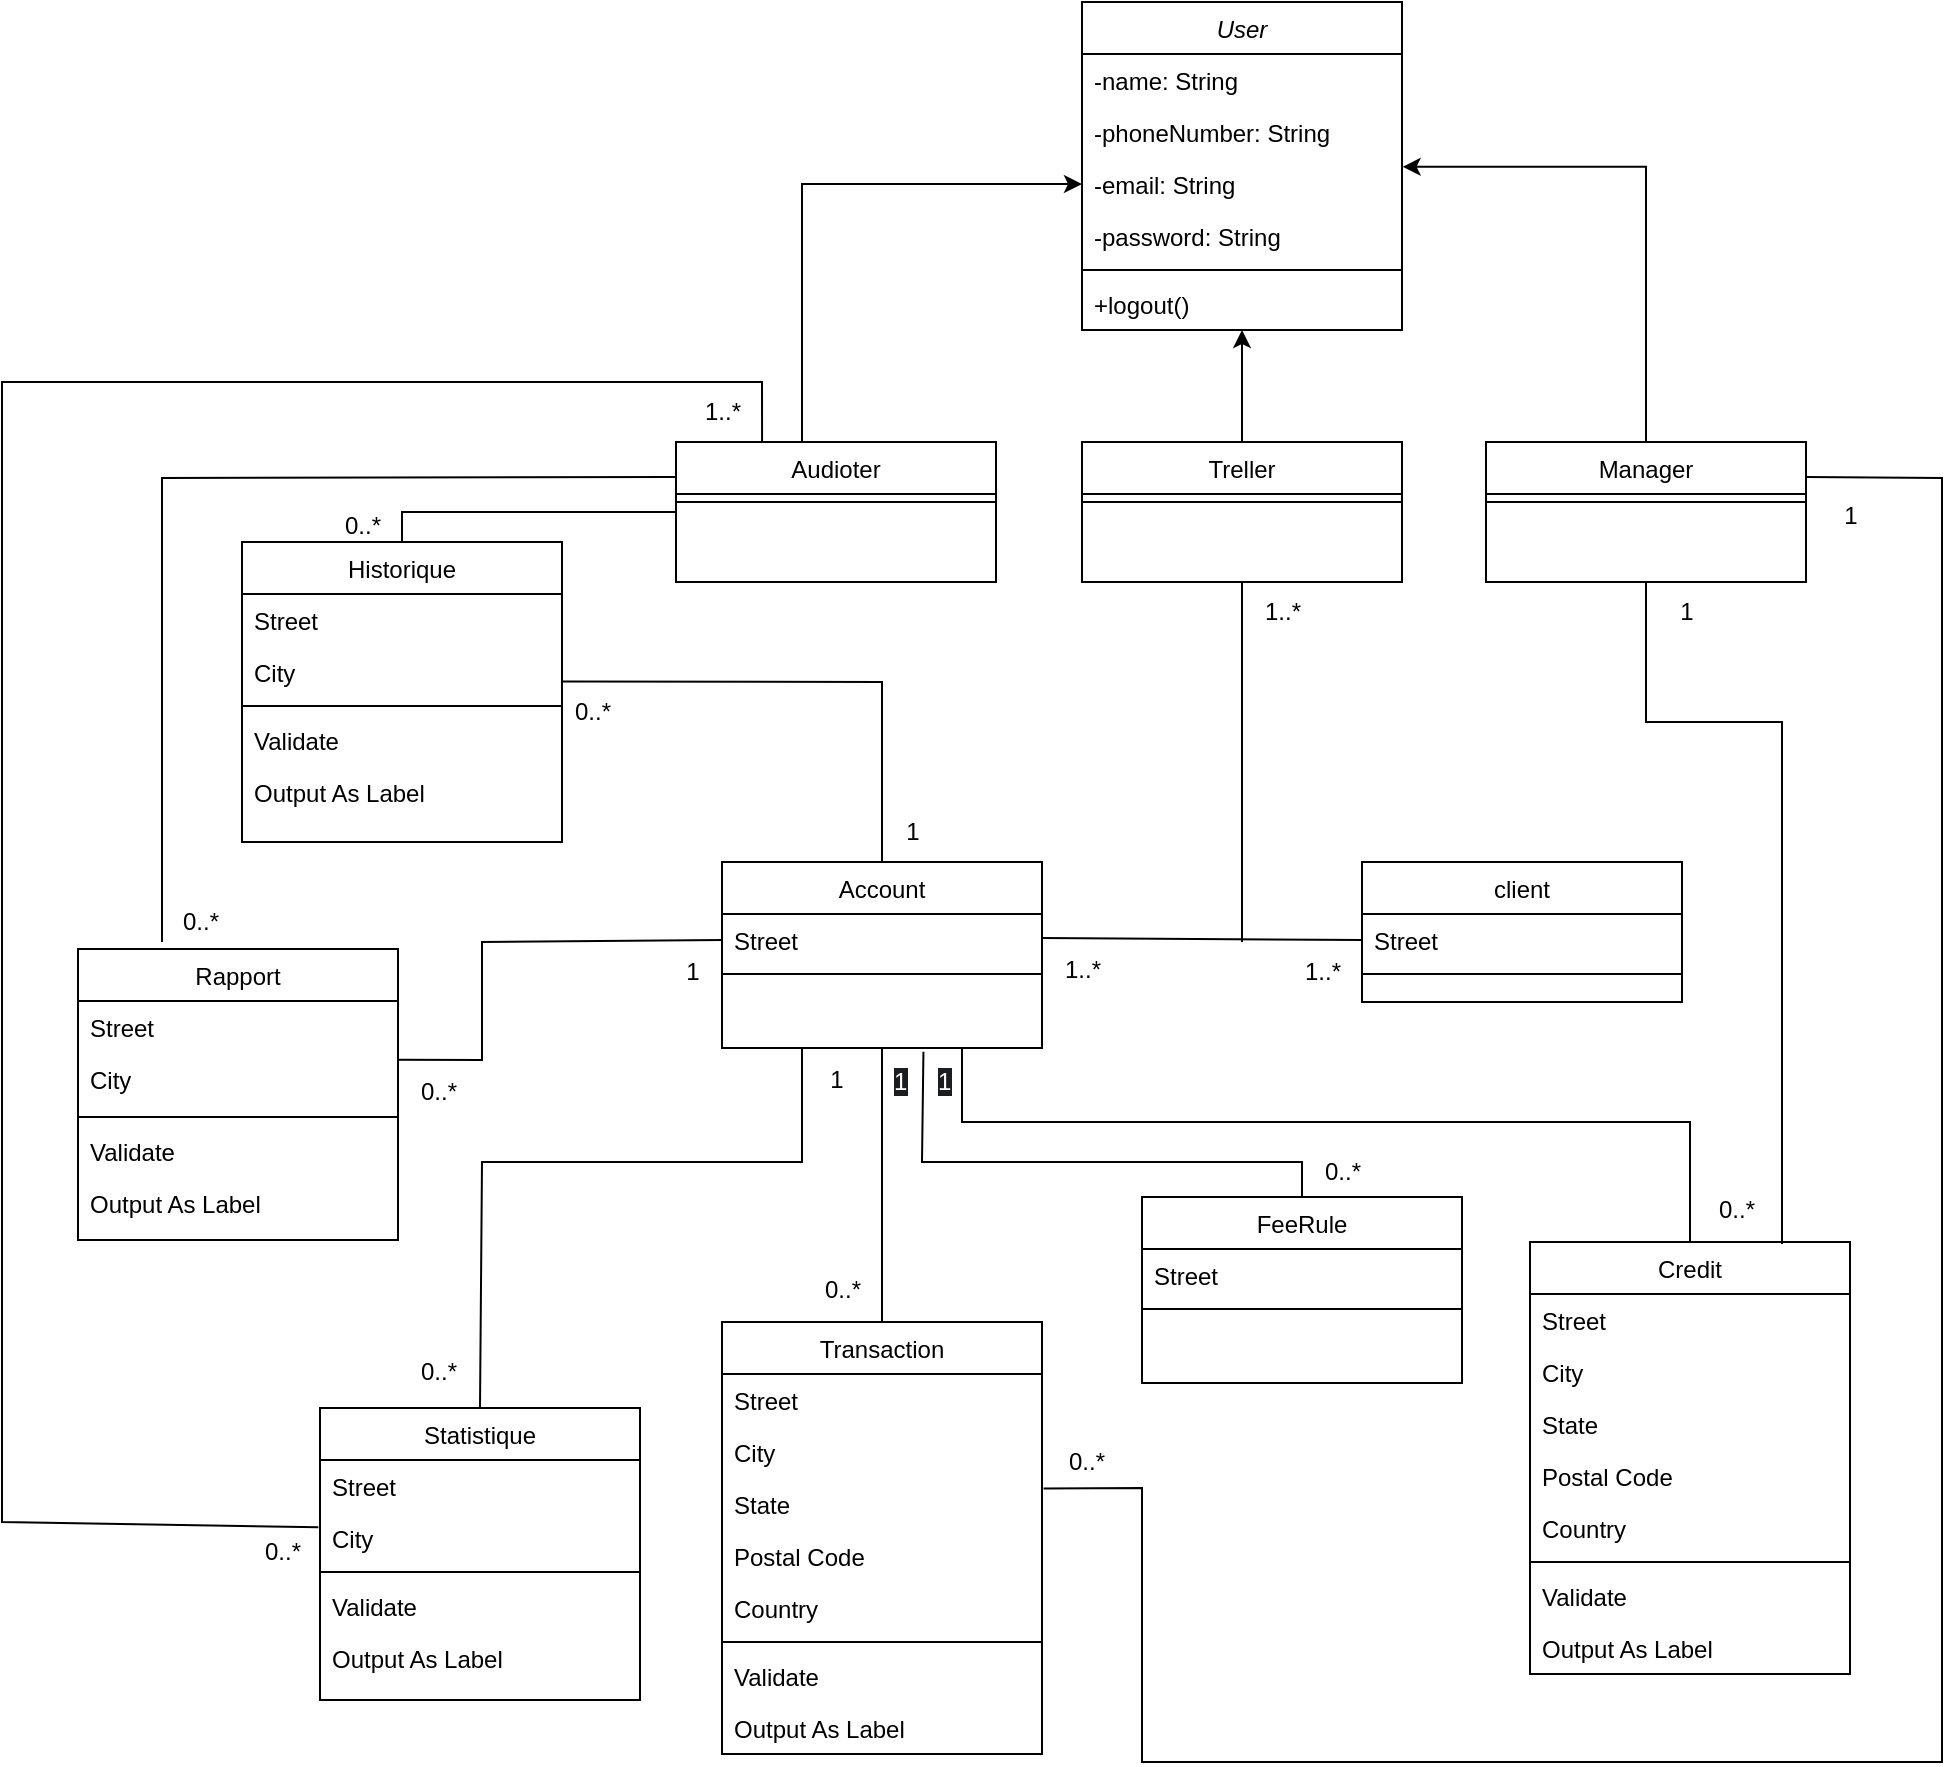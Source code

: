 <mxfile version="28.2.4">
  <diagram id="C5RBs43oDa-KdzZeNtuy" name="Page-1">
    <mxGraphModel dx="2478" dy="556" grid="1" gridSize="10" guides="1" tooltips="1" connect="1" arrows="1" fold="1" page="1" pageScale="1" pageWidth="827" pageHeight="1169" math="0" shadow="0">
      <root>
        <mxCell id="WIyWlLk6GJQsqaUBKTNV-0" />
        <mxCell id="WIyWlLk6GJQsqaUBKTNV-1" parent="WIyWlLk6GJQsqaUBKTNV-0" />
        <mxCell id="9SNLqxjhRy3mxJbj-5ll-108" value="User" style="swimlane;fontStyle=2;align=center;verticalAlign=top;childLayout=stackLayout;horizontal=1;startSize=26;horizontalStack=0;resizeParent=1;resizeLast=0;collapsible=1;marginBottom=0;rounded=0;shadow=0;strokeWidth=1;" vertex="1" parent="WIyWlLk6GJQsqaUBKTNV-1">
          <mxGeometry x="-270" y="40" width="160" height="164" as="geometry">
            <mxRectangle x="230" y="140" width="160" height="26" as="alternateBounds" />
          </mxGeometry>
        </mxCell>
        <mxCell id="9SNLqxjhRy3mxJbj-5ll-109" value="-name: String" style="text;align=left;verticalAlign=top;spacingLeft=4;spacingRight=4;overflow=hidden;rotatable=0;points=[[0,0.5],[1,0.5]];portConstraint=eastwest;" vertex="1" parent="9SNLqxjhRy3mxJbj-5ll-108">
          <mxGeometry y="26" width="160" height="26" as="geometry" />
        </mxCell>
        <mxCell id="9SNLqxjhRy3mxJbj-5ll-110" value="-phoneNumber: String" style="text;align=left;verticalAlign=top;spacingLeft=4;spacingRight=4;overflow=hidden;rotatable=0;points=[[0,0.5],[1,0.5]];portConstraint=eastwest;rounded=0;shadow=0;html=0;" vertex="1" parent="9SNLqxjhRy3mxJbj-5ll-108">
          <mxGeometry y="52" width="160" height="26" as="geometry" />
        </mxCell>
        <mxCell id="9SNLqxjhRy3mxJbj-5ll-111" value="-email: String&#xa;&#xa;&#xa;&#xa;" style="text;align=left;verticalAlign=top;spacingLeft=4;spacingRight=4;overflow=hidden;rotatable=0;points=[[0,0.5],[1,0.5]];portConstraint=eastwest;rounded=0;shadow=0;html=0;" vertex="1" parent="9SNLqxjhRy3mxJbj-5ll-108">
          <mxGeometry y="78" width="160" height="26" as="geometry" />
        </mxCell>
        <mxCell id="9SNLqxjhRy3mxJbj-5ll-199" value="-password: String&#xa;&#xa;&#xa;&#xa;" style="text;align=left;verticalAlign=top;spacingLeft=4;spacingRight=4;overflow=hidden;rotatable=0;points=[[0,0.5],[1,0.5]];portConstraint=eastwest;rounded=0;shadow=0;html=0;" vertex="1" parent="9SNLqxjhRy3mxJbj-5ll-108">
          <mxGeometry y="104" width="160" height="26" as="geometry" />
        </mxCell>
        <mxCell id="9SNLqxjhRy3mxJbj-5ll-112" value="" style="line;html=1;strokeWidth=1;align=left;verticalAlign=middle;spacingTop=-1;spacingLeft=3;spacingRight=3;rotatable=0;labelPosition=right;points=[];portConstraint=eastwest;" vertex="1" parent="9SNLqxjhRy3mxJbj-5ll-108">
          <mxGeometry y="130" width="160" height="8" as="geometry" />
        </mxCell>
        <mxCell id="9SNLqxjhRy3mxJbj-5ll-113" value="+logout()" style="text;align=left;verticalAlign=top;spacingLeft=4;spacingRight=4;overflow=hidden;rotatable=0;points=[[0,0.5],[1,0.5]];portConstraint=eastwest;" vertex="1" parent="9SNLqxjhRy3mxJbj-5ll-108">
          <mxGeometry y="138" width="160" height="26" as="geometry" />
        </mxCell>
        <mxCell id="9SNLqxjhRy3mxJbj-5ll-114" value="Manager" style="swimlane;fontStyle=0;align=center;verticalAlign=top;childLayout=stackLayout;horizontal=1;startSize=26;horizontalStack=0;resizeParent=1;resizeLast=0;collapsible=1;marginBottom=0;rounded=0;shadow=0;strokeWidth=1;" vertex="1" parent="WIyWlLk6GJQsqaUBKTNV-1">
          <mxGeometry x="-68" y="260" width="160" height="70" as="geometry">
            <mxRectangle x="130" y="380" width="160" height="26" as="alternateBounds" />
          </mxGeometry>
        </mxCell>
        <mxCell id="9SNLqxjhRy3mxJbj-5ll-115" value="" style="line;html=1;strokeWidth=1;align=left;verticalAlign=middle;spacingTop=-1;spacingLeft=3;spacingRight=3;rotatable=0;labelPosition=right;points=[];portConstraint=eastwest;" vertex="1" parent="9SNLqxjhRy3mxJbj-5ll-114">
          <mxGeometry y="26" width="160" height="8" as="geometry" />
        </mxCell>
        <mxCell id="9SNLqxjhRy3mxJbj-5ll-116" style="edgeStyle=orthogonalEdgeStyle;rounded=0;orthogonalLoop=1;jettySize=auto;html=1;entryX=0.5;entryY=1;entryDx=0;entryDy=0;" edge="1" parent="WIyWlLk6GJQsqaUBKTNV-1" source="9SNLqxjhRy3mxJbj-5ll-117" target="9SNLqxjhRy3mxJbj-5ll-108">
          <mxGeometry relative="1" as="geometry" />
        </mxCell>
        <mxCell id="9SNLqxjhRy3mxJbj-5ll-117" value="Treller" style="swimlane;fontStyle=0;align=center;verticalAlign=top;childLayout=stackLayout;horizontal=1;startSize=26;horizontalStack=0;resizeParent=1;resizeLast=0;collapsible=1;marginBottom=0;rounded=0;shadow=0;strokeWidth=1;" vertex="1" parent="WIyWlLk6GJQsqaUBKTNV-1">
          <mxGeometry x="-270" y="260" width="160" height="70" as="geometry">
            <mxRectangle x="340" y="380" width="170" height="26" as="alternateBounds" />
          </mxGeometry>
        </mxCell>
        <mxCell id="9SNLqxjhRy3mxJbj-5ll-118" value="" style="line;html=1;strokeWidth=1;align=left;verticalAlign=middle;spacingTop=-1;spacingLeft=3;spacingRight=3;rotatable=0;labelPosition=right;points=[];portConstraint=eastwest;" vertex="1" parent="9SNLqxjhRy3mxJbj-5ll-117">
          <mxGeometry y="26" width="160" height="8" as="geometry" />
        </mxCell>
        <mxCell id="9SNLqxjhRy3mxJbj-5ll-119" value="client" style="swimlane;fontStyle=0;align=center;verticalAlign=top;childLayout=stackLayout;horizontal=1;startSize=26;horizontalStack=0;resizeParent=1;resizeLast=0;collapsible=1;marginBottom=0;rounded=0;shadow=0;strokeWidth=1;" vertex="1" parent="WIyWlLk6GJQsqaUBKTNV-1">
          <mxGeometry x="-130" y="470" width="160" height="70" as="geometry">
            <mxRectangle x="340" y="380" width="170" height="26" as="alternateBounds" />
          </mxGeometry>
        </mxCell>
        <mxCell id="9SNLqxjhRy3mxJbj-5ll-120" value="Street" style="text;align=left;verticalAlign=top;spacingLeft=4;spacingRight=4;overflow=hidden;rotatable=0;points=[[0,0.5],[1,0.5]];portConstraint=eastwest;" vertex="1" parent="9SNLqxjhRy3mxJbj-5ll-119">
          <mxGeometry y="26" width="160" height="26" as="geometry" />
        </mxCell>
        <mxCell id="9SNLqxjhRy3mxJbj-5ll-121" value="" style="line;html=1;strokeWidth=1;align=left;verticalAlign=middle;spacingTop=-1;spacingLeft=3;spacingRight=3;rotatable=0;labelPosition=right;points=[];portConstraint=eastwest;" vertex="1" parent="9SNLqxjhRy3mxJbj-5ll-119">
          <mxGeometry y="52" width="160" height="8" as="geometry" />
        </mxCell>
        <mxCell id="9SNLqxjhRy3mxJbj-5ll-122" value="Transaction" style="swimlane;fontStyle=0;align=center;verticalAlign=top;childLayout=stackLayout;horizontal=1;startSize=26;horizontalStack=0;resizeParent=1;resizeLast=0;collapsible=1;marginBottom=0;rounded=0;shadow=0;strokeWidth=1;" vertex="1" parent="WIyWlLk6GJQsqaUBKTNV-1">
          <mxGeometry x="-450" y="700" width="160" height="216" as="geometry">
            <mxRectangle x="550" y="140" width="160" height="26" as="alternateBounds" />
          </mxGeometry>
        </mxCell>
        <mxCell id="9SNLqxjhRy3mxJbj-5ll-123" value="Street" style="text;align=left;verticalAlign=top;spacingLeft=4;spacingRight=4;overflow=hidden;rotatable=0;points=[[0,0.5],[1,0.5]];portConstraint=eastwest;" vertex="1" parent="9SNLqxjhRy3mxJbj-5ll-122">
          <mxGeometry y="26" width="160" height="26" as="geometry" />
        </mxCell>
        <mxCell id="9SNLqxjhRy3mxJbj-5ll-124" value="City" style="text;align=left;verticalAlign=top;spacingLeft=4;spacingRight=4;overflow=hidden;rotatable=0;points=[[0,0.5],[1,0.5]];portConstraint=eastwest;rounded=0;shadow=0;html=0;" vertex="1" parent="9SNLqxjhRy3mxJbj-5ll-122">
          <mxGeometry y="52" width="160" height="26" as="geometry" />
        </mxCell>
        <mxCell id="9SNLqxjhRy3mxJbj-5ll-125" value="State" style="text;align=left;verticalAlign=top;spacingLeft=4;spacingRight=4;overflow=hidden;rotatable=0;points=[[0,0.5],[1,0.5]];portConstraint=eastwest;rounded=0;shadow=0;html=0;" vertex="1" parent="9SNLqxjhRy3mxJbj-5ll-122">
          <mxGeometry y="78" width="160" height="26" as="geometry" />
        </mxCell>
        <mxCell id="9SNLqxjhRy3mxJbj-5ll-126" value="Postal Code" style="text;align=left;verticalAlign=top;spacingLeft=4;spacingRight=4;overflow=hidden;rotatable=0;points=[[0,0.5],[1,0.5]];portConstraint=eastwest;rounded=0;shadow=0;html=0;" vertex="1" parent="9SNLqxjhRy3mxJbj-5ll-122">
          <mxGeometry y="104" width="160" height="26" as="geometry" />
        </mxCell>
        <mxCell id="9SNLqxjhRy3mxJbj-5ll-127" value="Country" style="text;align=left;verticalAlign=top;spacingLeft=4;spacingRight=4;overflow=hidden;rotatable=0;points=[[0,0.5],[1,0.5]];portConstraint=eastwest;rounded=0;shadow=0;html=0;" vertex="1" parent="9SNLqxjhRy3mxJbj-5ll-122">
          <mxGeometry y="130" width="160" height="26" as="geometry" />
        </mxCell>
        <mxCell id="9SNLqxjhRy3mxJbj-5ll-128" value="" style="line;html=1;strokeWidth=1;align=left;verticalAlign=middle;spacingTop=-1;spacingLeft=3;spacingRight=3;rotatable=0;labelPosition=right;points=[];portConstraint=eastwest;" vertex="1" parent="9SNLqxjhRy3mxJbj-5ll-122">
          <mxGeometry y="156" width="160" height="8" as="geometry" />
        </mxCell>
        <mxCell id="9SNLqxjhRy3mxJbj-5ll-129" value="Validate" style="text;align=left;verticalAlign=top;spacingLeft=4;spacingRight=4;overflow=hidden;rotatable=0;points=[[0,0.5],[1,0.5]];portConstraint=eastwest;" vertex="1" parent="9SNLqxjhRy3mxJbj-5ll-122">
          <mxGeometry y="164" width="160" height="26" as="geometry" />
        </mxCell>
        <mxCell id="9SNLqxjhRy3mxJbj-5ll-130" value="Output As Label" style="text;align=left;verticalAlign=top;spacingLeft=4;spacingRight=4;overflow=hidden;rotatable=0;points=[[0,0.5],[1,0.5]];portConstraint=eastwest;" vertex="1" parent="9SNLqxjhRy3mxJbj-5ll-122">
          <mxGeometry y="190" width="160" height="26" as="geometry" />
        </mxCell>
        <mxCell id="9SNLqxjhRy3mxJbj-5ll-131" value="Historique" style="swimlane;fontStyle=0;align=center;verticalAlign=top;childLayout=stackLayout;horizontal=1;startSize=26;horizontalStack=0;resizeParent=1;resizeLast=0;collapsible=1;marginBottom=0;rounded=0;shadow=0;strokeWidth=1;" vertex="1" parent="WIyWlLk6GJQsqaUBKTNV-1">
          <mxGeometry x="-690" y="310" width="160" height="150" as="geometry">
            <mxRectangle x="550" y="140" width="160" height="26" as="alternateBounds" />
          </mxGeometry>
        </mxCell>
        <mxCell id="9SNLqxjhRy3mxJbj-5ll-132" value="Street" style="text;align=left;verticalAlign=top;spacingLeft=4;spacingRight=4;overflow=hidden;rotatable=0;points=[[0,0.5],[1,0.5]];portConstraint=eastwest;" vertex="1" parent="9SNLqxjhRy3mxJbj-5ll-131">
          <mxGeometry y="26" width="160" height="26" as="geometry" />
        </mxCell>
        <mxCell id="9SNLqxjhRy3mxJbj-5ll-133" value="City" style="text;align=left;verticalAlign=top;spacingLeft=4;spacingRight=4;overflow=hidden;rotatable=0;points=[[0,0.5],[1,0.5]];portConstraint=eastwest;rounded=0;shadow=0;html=0;" vertex="1" parent="9SNLqxjhRy3mxJbj-5ll-131">
          <mxGeometry y="52" width="160" height="26" as="geometry" />
        </mxCell>
        <mxCell id="9SNLqxjhRy3mxJbj-5ll-134" value="" style="line;html=1;strokeWidth=1;align=left;verticalAlign=middle;spacingTop=-1;spacingLeft=3;spacingRight=3;rotatable=0;labelPosition=right;points=[];portConstraint=eastwest;" vertex="1" parent="9SNLqxjhRy3mxJbj-5ll-131">
          <mxGeometry y="78" width="160" height="8" as="geometry" />
        </mxCell>
        <mxCell id="9SNLqxjhRy3mxJbj-5ll-135" value="Validate" style="text;align=left;verticalAlign=top;spacingLeft=4;spacingRight=4;overflow=hidden;rotatable=0;points=[[0,0.5],[1,0.5]];portConstraint=eastwest;" vertex="1" parent="9SNLqxjhRy3mxJbj-5ll-131">
          <mxGeometry y="86" width="160" height="26" as="geometry" />
        </mxCell>
        <mxCell id="9SNLqxjhRy3mxJbj-5ll-136" value="Output As Label" style="text;align=left;verticalAlign=top;spacingLeft=4;spacingRight=4;overflow=hidden;rotatable=0;points=[[0,0.5],[1,0.5]];portConstraint=eastwest;" vertex="1" parent="9SNLqxjhRy3mxJbj-5ll-131">
          <mxGeometry y="112" width="160" height="26" as="geometry" />
        </mxCell>
        <mxCell id="9SNLqxjhRy3mxJbj-5ll-137" value="Credit" style="swimlane;fontStyle=0;align=center;verticalAlign=top;childLayout=stackLayout;horizontal=1;startSize=26;horizontalStack=0;resizeParent=1;resizeLast=0;collapsible=1;marginBottom=0;rounded=0;shadow=0;strokeWidth=1;" vertex="1" parent="WIyWlLk6GJQsqaUBKTNV-1">
          <mxGeometry x="-46" y="660" width="160" height="216" as="geometry">
            <mxRectangle x="550" y="140" width="160" height="26" as="alternateBounds" />
          </mxGeometry>
        </mxCell>
        <mxCell id="9SNLqxjhRy3mxJbj-5ll-138" value="Street" style="text;align=left;verticalAlign=top;spacingLeft=4;spacingRight=4;overflow=hidden;rotatable=0;points=[[0,0.5],[1,0.5]];portConstraint=eastwest;" vertex="1" parent="9SNLqxjhRy3mxJbj-5ll-137">
          <mxGeometry y="26" width="160" height="26" as="geometry" />
        </mxCell>
        <mxCell id="9SNLqxjhRy3mxJbj-5ll-139" value="City" style="text;align=left;verticalAlign=top;spacingLeft=4;spacingRight=4;overflow=hidden;rotatable=0;points=[[0,0.5],[1,0.5]];portConstraint=eastwest;rounded=0;shadow=0;html=0;" vertex="1" parent="9SNLqxjhRy3mxJbj-5ll-137">
          <mxGeometry y="52" width="160" height="26" as="geometry" />
        </mxCell>
        <mxCell id="9SNLqxjhRy3mxJbj-5ll-140" value="State" style="text;align=left;verticalAlign=top;spacingLeft=4;spacingRight=4;overflow=hidden;rotatable=0;points=[[0,0.5],[1,0.5]];portConstraint=eastwest;rounded=0;shadow=0;html=0;" vertex="1" parent="9SNLqxjhRy3mxJbj-5ll-137">
          <mxGeometry y="78" width="160" height="26" as="geometry" />
        </mxCell>
        <mxCell id="9SNLqxjhRy3mxJbj-5ll-141" value="Postal Code" style="text;align=left;verticalAlign=top;spacingLeft=4;spacingRight=4;overflow=hidden;rotatable=0;points=[[0,0.5],[1,0.5]];portConstraint=eastwest;rounded=0;shadow=0;html=0;" vertex="1" parent="9SNLqxjhRy3mxJbj-5ll-137">
          <mxGeometry y="104" width="160" height="26" as="geometry" />
        </mxCell>
        <mxCell id="9SNLqxjhRy3mxJbj-5ll-142" value="Country" style="text;align=left;verticalAlign=top;spacingLeft=4;spacingRight=4;overflow=hidden;rotatable=0;points=[[0,0.5],[1,0.5]];portConstraint=eastwest;rounded=0;shadow=0;html=0;" vertex="1" parent="9SNLqxjhRy3mxJbj-5ll-137">
          <mxGeometry y="130" width="160" height="26" as="geometry" />
        </mxCell>
        <mxCell id="9SNLqxjhRy3mxJbj-5ll-143" value="" style="line;html=1;strokeWidth=1;align=left;verticalAlign=middle;spacingTop=-1;spacingLeft=3;spacingRight=3;rotatable=0;labelPosition=right;points=[];portConstraint=eastwest;" vertex="1" parent="9SNLqxjhRy3mxJbj-5ll-137">
          <mxGeometry y="156" width="160" height="8" as="geometry" />
        </mxCell>
        <mxCell id="9SNLqxjhRy3mxJbj-5ll-144" value="Validate" style="text;align=left;verticalAlign=top;spacingLeft=4;spacingRight=4;overflow=hidden;rotatable=0;points=[[0,0.5],[1,0.5]];portConstraint=eastwest;" vertex="1" parent="9SNLqxjhRy3mxJbj-5ll-137">
          <mxGeometry y="164" width="160" height="26" as="geometry" />
        </mxCell>
        <mxCell id="9SNLqxjhRy3mxJbj-5ll-145" value="Output As Label" style="text;align=left;verticalAlign=top;spacingLeft=4;spacingRight=4;overflow=hidden;rotatable=0;points=[[0,0.5],[1,0.5]];portConstraint=eastwest;" vertex="1" parent="9SNLqxjhRy3mxJbj-5ll-137">
          <mxGeometry y="190" width="160" height="26" as="geometry" />
        </mxCell>
        <mxCell id="9SNLqxjhRy3mxJbj-5ll-146" value="Statistique" style="swimlane;fontStyle=0;align=center;verticalAlign=top;childLayout=stackLayout;horizontal=1;startSize=26;horizontalStack=0;resizeParent=1;resizeLast=0;collapsible=1;marginBottom=0;rounded=0;shadow=0;strokeWidth=1;" vertex="1" parent="WIyWlLk6GJQsqaUBKTNV-1">
          <mxGeometry x="-651" y="743" width="160" height="146" as="geometry">
            <mxRectangle x="550" y="140" width="160" height="26" as="alternateBounds" />
          </mxGeometry>
        </mxCell>
        <mxCell id="9SNLqxjhRy3mxJbj-5ll-147" value="Street" style="text;align=left;verticalAlign=top;spacingLeft=4;spacingRight=4;overflow=hidden;rotatable=0;points=[[0,0.5],[1,0.5]];portConstraint=eastwest;" vertex="1" parent="9SNLqxjhRy3mxJbj-5ll-146">
          <mxGeometry y="26" width="160" height="26" as="geometry" />
        </mxCell>
        <mxCell id="9SNLqxjhRy3mxJbj-5ll-148" value="City" style="text;align=left;verticalAlign=top;spacingLeft=4;spacingRight=4;overflow=hidden;rotatable=0;points=[[0,0.5],[1,0.5]];portConstraint=eastwest;rounded=0;shadow=0;html=0;" vertex="1" parent="9SNLqxjhRy3mxJbj-5ll-146">
          <mxGeometry y="52" width="160" height="26" as="geometry" />
        </mxCell>
        <mxCell id="9SNLqxjhRy3mxJbj-5ll-149" value="" style="line;html=1;strokeWidth=1;align=left;verticalAlign=middle;spacingTop=-1;spacingLeft=3;spacingRight=3;rotatable=0;labelPosition=right;points=[];portConstraint=eastwest;" vertex="1" parent="9SNLqxjhRy3mxJbj-5ll-146">
          <mxGeometry y="78" width="160" height="8" as="geometry" />
        </mxCell>
        <mxCell id="9SNLqxjhRy3mxJbj-5ll-150" value="Validate" style="text;align=left;verticalAlign=top;spacingLeft=4;spacingRight=4;overflow=hidden;rotatable=0;points=[[0,0.5],[1,0.5]];portConstraint=eastwest;" vertex="1" parent="9SNLqxjhRy3mxJbj-5ll-146">
          <mxGeometry y="86" width="160" height="26" as="geometry" />
        </mxCell>
        <mxCell id="9SNLqxjhRy3mxJbj-5ll-151" value="Output As Label" style="text;align=left;verticalAlign=top;spacingLeft=4;spacingRight=4;overflow=hidden;rotatable=0;points=[[0,0.5],[1,0.5]];portConstraint=eastwest;" vertex="1" parent="9SNLqxjhRy3mxJbj-5ll-146">
          <mxGeometry y="112" width="160" height="26" as="geometry" />
        </mxCell>
        <mxCell id="9SNLqxjhRy3mxJbj-5ll-152" value="Rapport" style="swimlane;fontStyle=0;align=center;verticalAlign=top;childLayout=stackLayout;horizontal=1;startSize=26;horizontalStack=0;resizeParent=1;resizeLast=0;collapsible=1;marginBottom=0;rounded=0;shadow=0;strokeWidth=1;" vertex="1" parent="WIyWlLk6GJQsqaUBKTNV-1">
          <mxGeometry x="-772" y="513.5" width="160" height="145.5" as="geometry">
            <mxRectangle x="550" y="140" width="160" height="26" as="alternateBounds" />
          </mxGeometry>
        </mxCell>
        <mxCell id="9SNLqxjhRy3mxJbj-5ll-153" value="Street" style="text;align=left;verticalAlign=top;spacingLeft=4;spacingRight=4;overflow=hidden;rotatable=0;points=[[0,0.5],[1,0.5]];portConstraint=eastwest;" vertex="1" parent="9SNLqxjhRy3mxJbj-5ll-152">
          <mxGeometry y="26" width="160" height="26" as="geometry" />
        </mxCell>
        <mxCell id="9SNLqxjhRy3mxJbj-5ll-154" value="City" style="text;align=left;verticalAlign=top;spacingLeft=4;spacingRight=4;overflow=hidden;rotatable=0;points=[[0,0.5],[1,0.5]];portConstraint=eastwest;rounded=0;shadow=0;html=0;" vertex="1" parent="9SNLqxjhRy3mxJbj-5ll-152">
          <mxGeometry y="52" width="160" height="28" as="geometry" />
        </mxCell>
        <mxCell id="9SNLqxjhRy3mxJbj-5ll-155" value="" style="line;html=1;strokeWidth=1;align=left;verticalAlign=middle;spacingTop=-1;spacingLeft=3;spacingRight=3;rotatable=0;labelPosition=right;points=[];portConstraint=eastwest;" vertex="1" parent="9SNLqxjhRy3mxJbj-5ll-152">
          <mxGeometry y="80" width="160" height="8" as="geometry" />
        </mxCell>
        <mxCell id="9SNLqxjhRy3mxJbj-5ll-156" value="Validate" style="text;align=left;verticalAlign=top;spacingLeft=4;spacingRight=4;overflow=hidden;rotatable=0;points=[[0,0.5],[1,0.5]];portConstraint=eastwest;" vertex="1" parent="9SNLqxjhRy3mxJbj-5ll-152">
          <mxGeometry y="88" width="160" height="26" as="geometry" />
        </mxCell>
        <mxCell id="9SNLqxjhRy3mxJbj-5ll-157" value="Output As Label" style="text;align=left;verticalAlign=top;spacingLeft=4;spacingRight=4;overflow=hidden;rotatable=0;points=[[0,0.5],[1,0.5]];portConstraint=eastwest;" vertex="1" parent="9SNLqxjhRy3mxJbj-5ll-152">
          <mxGeometry y="114" width="160" height="26" as="geometry" />
        </mxCell>
        <mxCell id="9SNLqxjhRy3mxJbj-5ll-158" value="Account" style="swimlane;fontStyle=0;align=center;verticalAlign=top;childLayout=stackLayout;horizontal=1;startSize=26;horizontalStack=0;resizeParent=1;resizeLast=0;collapsible=1;marginBottom=0;rounded=0;shadow=0;strokeWidth=1;" vertex="1" parent="WIyWlLk6GJQsqaUBKTNV-1">
          <mxGeometry x="-450" y="470" width="160" height="93" as="geometry">
            <mxRectangle x="550" y="140" width="160" height="26" as="alternateBounds" />
          </mxGeometry>
        </mxCell>
        <mxCell id="9SNLqxjhRy3mxJbj-5ll-159" value="Street" style="text;align=left;verticalAlign=top;spacingLeft=4;spacingRight=4;overflow=hidden;rotatable=0;points=[[0,0.5],[1,0.5]];portConstraint=eastwest;" vertex="1" parent="9SNLqxjhRy3mxJbj-5ll-158">
          <mxGeometry y="26" width="160" height="26" as="geometry" />
        </mxCell>
        <mxCell id="9SNLqxjhRy3mxJbj-5ll-160" value="" style="line;html=1;strokeWidth=1;align=left;verticalAlign=middle;spacingTop=-1;spacingLeft=3;spacingRight=3;rotatable=0;labelPosition=right;points=[];portConstraint=eastwest;" vertex="1" parent="9SNLqxjhRy3mxJbj-5ll-158">
          <mxGeometry y="52" width="160" height="8" as="geometry" />
        </mxCell>
        <mxCell id="9SNLqxjhRy3mxJbj-5ll-161" value="Audioter" style="swimlane;fontStyle=0;align=center;verticalAlign=top;childLayout=stackLayout;horizontal=1;startSize=26;horizontalStack=0;resizeParent=1;resizeLast=0;collapsible=1;marginBottom=0;rounded=0;shadow=0;strokeWidth=1;" vertex="1" parent="WIyWlLk6GJQsqaUBKTNV-1">
          <mxGeometry x="-473" y="260" width="160" height="70" as="geometry">
            <mxRectangle x="340" y="380" width="170" height="26" as="alternateBounds" />
          </mxGeometry>
        </mxCell>
        <mxCell id="9SNLqxjhRy3mxJbj-5ll-162" value="" style="line;html=1;strokeWidth=1;align=left;verticalAlign=middle;spacingTop=-1;spacingLeft=3;spacingRight=3;rotatable=0;labelPosition=right;points=[];portConstraint=eastwest;" vertex="1" parent="9SNLqxjhRy3mxJbj-5ll-161">
          <mxGeometry y="26" width="160" height="8" as="geometry" />
        </mxCell>
        <mxCell id="9SNLqxjhRy3mxJbj-5ll-163" style="edgeStyle=orthogonalEdgeStyle;rounded=0;orthogonalLoop=1;jettySize=auto;html=1;entryX=0;entryY=0.5;entryDx=0;entryDy=0;" edge="1" parent="WIyWlLk6GJQsqaUBKTNV-1" source="9SNLqxjhRy3mxJbj-5ll-161" target="9SNLqxjhRy3mxJbj-5ll-111">
          <mxGeometry relative="1" as="geometry">
            <mxPoint x="-190" y="180" as="targetPoint" />
            <Array as="points">
              <mxPoint x="-410" y="131" />
            </Array>
          </mxGeometry>
        </mxCell>
        <mxCell id="9SNLqxjhRy3mxJbj-5ll-164" style="edgeStyle=orthogonalEdgeStyle;rounded=0;orthogonalLoop=1;jettySize=auto;html=1;entryX=1.002;entryY=0.169;entryDx=0;entryDy=0;entryPerimeter=0;" edge="1" parent="WIyWlLk6GJQsqaUBKTNV-1" source="9SNLqxjhRy3mxJbj-5ll-114" target="9SNLqxjhRy3mxJbj-5ll-111">
          <mxGeometry relative="1" as="geometry">
            <Array as="points">
              <mxPoint x="12" y="122" />
            </Array>
          </mxGeometry>
        </mxCell>
        <mxCell id="9SNLqxjhRy3mxJbj-5ll-165" value="" style="endArrow=none;html=1;rounded=0;exitX=1;exitY=0.5;exitDx=0;exitDy=0;entryX=0;entryY=0.5;entryDx=0;entryDy=0;" edge="1" parent="WIyWlLk6GJQsqaUBKTNV-1" target="9SNLqxjhRy3mxJbj-5ll-120">
          <mxGeometry width="50" height="50" relative="1" as="geometry">
            <mxPoint x="-290" y="508" as="sourcePoint" />
            <mxPoint x="-128.72" y="505.994" as="targetPoint" />
          </mxGeometry>
        </mxCell>
        <mxCell id="9SNLqxjhRy3mxJbj-5ll-166" value="" style="endArrow=none;html=1;rounded=0;entryX=0.5;entryY=1;entryDx=0;entryDy=0;" edge="1" parent="WIyWlLk6GJQsqaUBKTNV-1" target="9SNLqxjhRy3mxJbj-5ll-117">
          <mxGeometry width="50" height="50" relative="1" as="geometry">
            <mxPoint x="-190" y="510" as="sourcePoint" />
            <mxPoint x="-170" y="410" as="targetPoint" />
          </mxGeometry>
        </mxCell>
        <mxCell id="9SNLqxjhRy3mxJbj-5ll-167" value="" style="endArrow=none;html=1;rounded=0;entryX=0.5;entryY=1;entryDx=0;entryDy=0;" edge="1" parent="WIyWlLk6GJQsqaUBKTNV-1" source="9SNLqxjhRy3mxJbj-5ll-122" target="9SNLqxjhRy3mxJbj-5ll-158">
          <mxGeometry width="50" height="50" relative="1" as="geometry">
            <mxPoint x="-120" y="740" as="sourcePoint" />
            <mxPoint x="-70" y="690" as="targetPoint" />
          </mxGeometry>
        </mxCell>
        <mxCell id="9SNLqxjhRy3mxJbj-5ll-168" value="" style="endArrow=none;html=1;rounded=0;entryX=0.75;entryY=1;entryDx=0;entryDy=0;exitX=0.5;exitY=0;exitDx=0;exitDy=0;" edge="1" parent="WIyWlLk6GJQsqaUBKTNV-1" source="9SNLqxjhRy3mxJbj-5ll-137" target="9SNLqxjhRy3mxJbj-5ll-158">
          <mxGeometry width="50" height="50" relative="1" as="geometry">
            <mxPoint x="50" y="670" as="sourcePoint" />
            <mxPoint x="100" y="620" as="targetPoint" />
            <Array as="points">
              <mxPoint x="34" y="600" />
              <mxPoint x="-330" y="600" />
            </Array>
          </mxGeometry>
        </mxCell>
        <mxCell id="9SNLqxjhRy3mxJbj-5ll-169" value="" style="endArrow=none;html=1;rounded=0;entryX=0.5;entryY=0;entryDx=0;entryDy=0;exitX=1.003;exitY=0.682;exitDx=0;exitDy=0;exitPerimeter=0;" edge="1" parent="WIyWlLk6GJQsqaUBKTNV-1" source="9SNLqxjhRy3mxJbj-5ll-133" target="9SNLqxjhRy3mxJbj-5ll-158">
          <mxGeometry width="50" height="50" relative="1" as="geometry">
            <mxPoint x="-690" y="400" as="sourcePoint" />
            <mxPoint x="-640" y="350" as="targetPoint" />
            <Array as="points">
              <mxPoint x="-370" y="380" />
            </Array>
          </mxGeometry>
        </mxCell>
        <mxCell id="9SNLqxjhRy3mxJbj-5ll-170" value="" style="endArrow=none;html=1;rounded=0;entryX=0;entryY=0.5;entryDx=0;entryDy=0;exitX=0.997;exitY=0.122;exitDx=0;exitDy=0;exitPerimeter=0;" edge="1" parent="WIyWlLk6GJQsqaUBKTNV-1" source="9SNLqxjhRy3mxJbj-5ll-154" target="9SNLqxjhRy3mxJbj-5ll-159">
          <mxGeometry width="50" height="50" relative="1" as="geometry">
            <mxPoint x="-650" y="580" as="sourcePoint" />
            <mxPoint x="-600" y="530" as="targetPoint" />
            <Array as="points">
              <mxPoint x="-570" y="569" />
              <mxPoint x="-570" y="510" />
            </Array>
          </mxGeometry>
        </mxCell>
        <mxCell id="9SNLqxjhRy3mxJbj-5ll-171" value="" style="endArrow=none;html=1;rounded=0;entryX=0.25;entryY=1;entryDx=0;entryDy=0;exitX=0.5;exitY=0;exitDx=0;exitDy=0;" edge="1" parent="WIyWlLk6GJQsqaUBKTNV-1" source="9SNLqxjhRy3mxJbj-5ll-146" target="9SNLqxjhRy3mxJbj-5ll-158">
          <mxGeometry width="50" height="50" relative="1" as="geometry">
            <mxPoint x="-570" y="730" as="sourcePoint" />
            <mxPoint x="-351" y="530" as="targetPoint" />
            <Array as="points">
              <mxPoint x="-570" y="620" />
              <mxPoint x="-410" y="620" />
            </Array>
          </mxGeometry>
        </mxCell>
        <mxCell id="9SNLqxjhRy3mxJbj-5ll-172" value="1" style="text;html=1;align=center;verticalAlign=middle;resizable=0;points=[];autosize=1;strokeColor=none;fillColor=none;" vertex="1" parent="WIyWlLk6GJQsqaUBKTNV-1">
          <mxGeometry x="-370" y="440" width="30" height="30" as="geometry" />
        </mxCell>
        <mxCell id="9SNLqxjhRy3mxJbj-5ll-173" value="0..*" style="text;html=1;align=center;verticalAlign=middle;resizable=0;points=[];autosize=1;strokeColor=none;fillColor=none;" vertex="1" parent="WIyWlLk6GJQsqaUBKTNV-1">
          <mxGeometry x="-535" y="380" width="40" height="30" as="geometry" />
        </mxCell>
        <mxCell id="9SNLqxjhRy3mxJbj-5ll-174" value="0..*" style="text;html=1;align=center;verticalAlign=middle;resizable=0;points=[];autosize=1;strokeColor=none;fillColor=none;" vertex="1" parent="WIyWlLk6GJQsqaUBKTNV-1">
          <mxGeometry x="-612" y="570.25" width="40" height="30" as="geometry" />
        </mxCell>
        <mxCell id="9SNLqxjhRy3mxJbj-5ll-175" value="0..*" style="text;html=1;align=center;verticalAlign=middle;resizable=0;points=[];autosize=1;strokeColor=none;fillColor=none;" vertex="1" parent="WIyWlLk6GJQsqaUBKTNV-1">
          <mxGeometry x="-612" y="710.25" width="40" height="30" as="geometry" />
        </mxCell>
        <mxCell id="9SNLqxjhRy3mxJbj-5ll-176" value="0..*" style="text;html=1;align=center;verticalAlign=middle;resizable=0;points=[];autosize=1;strokeColor=none;fillColor=none;" vertex="1" parent="WIyWlLk6GJQsqaUBKTNV-1">
          <mxGeometry x="-410" y="669" width="40" height="30" as="geometry" />
        </mxCell>
        <mxCell id="9SNLqxjhRy3mxJbj-5ll-177" value="0..*" style="text;html=1;align=center;verticalAlign=middle;resizable=0;points=[];autosize=1;strokeColor=none;fillColor=none;" vertex="1" parent="WIyWlLk6GJQsqaUBKTNV-1">
          <mxGeometry x="37" y="629" width="40" height="30" as="geometry" />
        </mxCell>
        <mxCell id="9SNLqxjhRy3mxJbj-5ll-178" value="1..*" style="text;html=1;align=center;verticalAlign=middle;resizable=0;points=[];autosize=1;strokeColor=none;fillColor=none;" vertex="1" parent="WIyWlLk6GJQsqaUBKTNV-1">
          <mxGeometry x="-170" y="510" width="40" height="30" as="geometry" />
        </mxCell>
        <mxCell id="9SNLqxjhRy3mxJbj-5ll-179" value="1..*" style="text;html=1;align=center;verticalAlign=middle;resizable=0;points=[];autosize=1;strokeColor=none;fillColor=none;" vertex="1" parent="WIyWlLk6GJQsqaUBKTNV-1">
          <mxGeometry x="-290" y="509" width="40" height="30" as="geometry" />
        </mxCell>
        <mxCell id="9SNLqxjhRy3mxJbj-5ll-180" value="1..*" style="text;html=1;align=center;verticalAlign=middle;resizable=0;points=[];autosize=1;strokeColor=none;fillColor=none;" vertex="1" parent="WIyWlLk6GJQsqaUBKTNV-1">
          <mxGeometry x="-190" y="330" width="40" height="30" as="geometry" />
        </mxCell>
        <mxCell id="9SNLqxjhRy3mxJbj-5ll-181" value="" style="endArrow=none;html=1;rounded=0;entryX=0;entryY=0.5;entryDx=0;entryDy=0;exitX=0.5;exitY=0;exitDx=0;exitDy=0;" edge="1" parent="WIyWlLk6GJQsqaUBKTNV-1" source="9SNLqxjhRy3mxJbj-5ll-131" target="9SNLqxjhRy3mxJbj-5ll-161">
          <mxGeometry width="50" height="50" relative="1" as="geometry">
            <mxPoint x="-420" y="390" as="sourcePoint" />
            <mxPoint x="-370" y="340" as="targetPoint" />
            <Array as="points">
              <mxPoint x="-610" y="295" />
            </Array>
          </mxGeometry>
        </mxCell>
        <mxCell id="9SNLqxjhRy3mxJbj-5ll-182" value="0..*" style="text;html=1;align=center;verticalAlign=middle;resizable=0;points=[];autosize=1;strokeColor=none;fillColor=none;" vertex="1" parent="WIyWlLk6GJQsqaUBKTNV-1">
          <mxGeometry x="-650" y="287" width="40" height="30" as="geometry" />
        </mxCell>
        <mxCell id="9SNLqxjhRy3mxJbj-5ll-183" value="" style="endArrow=none;html=1;rounded=0;entryX=0;entryY=0.25;entryDx=0;entryDy=0;" edge="1" parent="WIyWlLk6GJQsqaUBKTNV-1" target="9SNLqxjhRy3mxJbj-5ll-161">
          <mxGeometry width="50" height="50" relative="1" as="geometry">
            <mxPoint x="-730" y="510" as="sourcePoint" />
            <mxPoint x="-370" y="400" as="targetPoint" />
            <Array as="points">
              <mxPoint x="-730" y="278" />
            </Array>
          </mxGeometry>
        </mxCell>
        <mxCell id="9SNLqxjhRy3mxJbj-5ll-184" value="" style="endArrow=none;html=1;rounded=0;entryX=0.269;entryY=0;entryDx=0;entryDy=0;exitX=-0.005;exitY=0.295;exitDx=0;exitDy=0;exitPerimeter=0;entryPerimeter=0;" edge="1" parent="WIyWlLk6GJQsqaUBKTNV-1" source="9SNLqxjhRy3mxJbj-5ll-148" target="9SNLqxjhRy3mxJbj-5ll-161">
          <mxGeometry width="50" height="50" relative="1" as="geometry">
            <mxPoint x="-730" y="712" as="sourcePoint" />
            <mxPoint x="-473" y="480" as="targetPoint" />
            <Array as="points">
              <mxPoint x="-810" y="800" />
              <mxPoint x="-810" y="230" />
              <mxPoint x="-430" y="230" />
            </Array>
          </mxGeometry>
        </mxCell>
        <mxCell id="9SNLqxjhRy3mxJbj-5ll-185" value="0..*" style="text;html=1;align=center;verticalAlign=middle;resizable=0;points=[];autosize=1;strokeColor=none;fillColor=none;" vertex="1" parent="WIyWlLk6GJQsqaUBKTNV-1">
          <mxGeometry x="-731" y="485" width="40" height="30" as="geometry" />
        </mxCell>
        <mxCell id="9SNLqxjhRy3mxJbj-5ll-186" value="0..*" style="text;html=1;align=center;verticalAlign=middle;resizable=0;points=[];autosize=1;strokeColor=none;fillColor=none;" vertex="1" parent="WIyWlLk6GJQsqaUBKTNV-1">
          <mxGeometry x="-690" y="800" width="40" height="30" as="geometry" />
        </mxCell>
        <mxCell id="9SNLqxjhRy3mxJbj-5ll-187" value="1..*" style="text;html=1;align=center;verticalAlign=middle;resizable=0;points=[];autosize=1;strokeColor=none;fillColor=none;" vertex="1" parent="WIyWlLk6GJQsqaUBKTNV-1">
          <mxGeometry x="-470" y="230" width="40" height="30" as="geometry" />
        </mxCell>
        <mxCell id="9SNLqxjhRy3mxJbj-5ll-188" value="" style="endArrow=none;html=1;rounded=0;entryX=0.5;entryY=1;entryDx=0;entryDy=0;" edge="1" parent="WIyWlLk6GJQsqaUBKTNV-1" target="9SNLqxjhRy3mxJbj-5ll-114">
          <mxGeometry width="50" height="50" relative="1" as="geometry">
            <mxPoint x="80" y="661" as="sourcePoint" />
            <mxPoint x="10" y="400" as="targetPoint" />
            <Array as="points">
              <mxPoint x="80" y="600" />
              <mxPoint x="80" y="400" />
              <mxPoint x="12" y="400" />
            </Array>
          </mxGeometry>
        </mxCell>
        <mxCell id="9SNLqxjhRy3mxJbj-5ll-189" value="" style="endArrow=none;html=1;rounded=0;entryX=1;entryY=0.25;entryDx=0;entryDy=0;exitX=1.005;exitY=0.202;exitDx=0;exitDy=0;exitPerimeter=0;" edge="1" parent="WIyWlLk6GJQsqaUBKTNV-1" source="9SNLqxjhRy3mxJbj-5ll-125" target="9SNLqxjhRy3mxJbj-5ll-114">
          <mxGeometry width="50" height="50" relative="1" as="geometry">
            <mxPoint x="-140" y="640" as="sourcePoint" />
            <mxPoint x="50" y="430" as="targetPoint" />
            <Array as="points">
              <mxPoint x="-240" y="783" />
              <mxPoint x="-240" y="920" />
              <mxPoint x="160" y="920" />
              <mxPoint x="160" y="278" />
            </Array>
          </mxGeometry>
        </mxCell>
        <mxCell id="9SNLqxjhRy3mxJbj-5ll-190" value="0..*" style="text;html=1;align=center;verticalAlign=middle;resizable=0;points=[];autosize=1;strokeColor=none;fillColor=none;" vertex="1" parent="WIyWlLk6GJQsqaUBKTNV-1">
          <mxGeometry x="-288" y="755" width="40" height="30" as="geometry" />
        </mxCell>
        <mxCell id="9SNLqxjhRy3mxJbj-5ll-191" value="1" style="text;html=1;align=center;verticalAlign=middle;resizable=0;points=[];autosize=1;strokeColor=none;fillColor=none;" vertex="1" parent="WIyWlLk6GJQsqaUBKTNV-1">
          <mxGeometry x="17" y="330" width="30" height="30" as="geometry" />
        </mxCell>
        <mxCell id="9SNLqxjhRy3mxJbj-5ll-192" value="1" style="text;html=1;align=center;verticalAlign=middle;resizable=0;points=[];autosize=1;strokeColor=none;fillColor=none;" vertex="1" parent="WIyWlLk6GJQsqaUBKTNV-1">
          <mxGeometry x="99" y="282" width="30" height="30" as="geometry" />
        </mxCell>
        <mxCell id="9SNLqxjhRy3mxJbj-5ll-206" value="1" style="text;html=1;align=center;verticalAlign=middle;resizable=0;points=[];autosize=1;strokeColor=none;fillColor=none;" vertex="1" parent="WIyWlLk6GJQsqaUBKTNV-1">
          <mxGeometry x="-408" y="564" width="30" height="30" as="geometry" />
        </mxCell>
        <mxCell id="9SNLqxjhRy3mxJbj-5ll-207" value="1" style="text;html=1;align=center;verticalAlign=middle;resizable=0;points=[];autosize=1;strokeColor=none;fillColor=none;" vertex="1" parent="WIyWlLk6GJQsqaUBKTNV-1">
          <mxGeometry x="-480" y="510" width="30" height="30" as="geometry" />
        </mxCell>
        <mxCell id="9SNLqxjhRy3mxJbj-5ll-209" value="FeeRule" style="swimlane;fontStyle=0;align=center;verticalAlign=top;childLayout=stackLayout;horizontal=1;startSize=26;horizontalStack=0;resizeParent=1;resizeLast=0;collapsible=1;marginBottom=0;rounded=0;shadow=0;strokeWidth=1;" vertex="1" parent="WIyWlLk6GJQsqaUBKTNV-1">
          <mxGeometry x="-240" y="637.5" width="160" height="93" as="geometry">
            <mxRectangle x="550" y="140" width="160" height="26" as="alternateBounds" />
          </mxGeometry>
        </mxCell>
        <mxCell id="9SNLqxjhRy3mxJbj-5ll-210" value="Street" style="text;align=left;verticalAlign=top;spacingLeft=4;spacingRight=4;overflow=hidden;rotatable=0;points=[[0,0.5],[1,0.5]];portConstraint=eastwest;" vertex="1" parent="9SNLqxjhRy3mxJbj-5ll-209">
          <mxGeometry y="26" width="160" height="26" as="geometry" />
        </mxCell>
        <mxCell id="9SNLqxjhRy3mxJbj-5ll-211" value="" style="line;html=1;strokeWidth=1;align=left;verticalAlign=middle;spacingTop=-1;spacingLeft=3;spacingRight=3;rotatable=0;labelPosition=right;points=[];portConstraint=eastwest;" vertex="1" parent="9SNLqxjhRy3mxJbj-5ll-209">
          <mxGeometry y="52" width="160" height="8" as="geometry" />
        </mxCell>
        <mxCell id="9SNLqxjhRy3mxJbj-5ll-212" value="" style="endArrow=none;html=1;rounded=0;exitX=0.5;exitY=0;exitDx=0;exitDy=0;entryX=0.624;entryY=0.028;entryDx=0;entryDy=0;entryPerimeter=0;" edge="1" parent="WIyWlLk6GJQsqaUBKTNV-1" source="9SNLqxjhRy3mxJbj-5ll-209">
          <mxGeometry width="50" height="50" relative="1" as="geometry">
            <mxPoint x="-160" y="630" as="sourcePoint" />
            <mxPoint x="-349.28" y="564.84" as="targetPoint" />
            <Array as="points">
              <mxPoint x="-160" y="620" />
              <mxPoint x="-350" y="620" />
            </Array>
          </mxGeometry>
        </mxCell>
        <mxCell id="9SNLqxjhRy3mxJbj-5ll-213" value="&lt;span style=&quot;color: rgb(255, 255, 255); font-family: Helvetica; font-size: 12px; font-style: normal; font-variant-ligatures: normal; font-variant-caps: normal; font-weight: 400; letter-spacing: normal; orphans: 2; text-align: center; text-indent: 0px; text-transform: none; widows: 2; word-spacing: 0px; -webkit-text-stroke-width: 0px; white-space: nowrap; background-color: rgb(27, 29, 30); text-decoration-thickness: initial; text-decoration-style: initial; text-decoration-color: initial; display: inline !important; float: none;&quot;&gt;1&lt;/span&gt;" style="text;whiteSpace=wrap;html=1;" vertex="1" parent="WIyWlLk6GJQsqaUBKTNV-1">
          <mxGeometry x="-366" y="566" width="10" height="20" as="geometry" />
        </mxCell>
        <mxCell id="9SNLqxjhRy3mxJbj-5ll-215" value="&lt;span style=&quot;color: rgb(255, 255, 255); font-family: Helvetica; font-size: 12px; font-style: normal; font-variant-ligatures: normal; font-variant-caps: normal; font-weight: 400; letter-spacing: normal; orphans: 2; text-align: center; text-indent: 0px; text-transform: none; widows: 2; word-spacing: 0px; -webkit-text-stroke-width: 0px; white-space: nowrap; background-color: rgb(27, 29, 30); text-decoration-thickness: initial; text-decoration-style: initial; text-decoration-color: initial; display: inline !important; float: none;&quot;&gt;1&lt;/span&gt;" style="text;whiteSpace=wrap;html=1;" vertex="1" parent="WIyWlLk6GJQsqaUBKTNV-1">
          <mxGeometry x="-344" y="566" width="10" height="20" as="geometry" />
        </mxCell>
        <mxCell id="9SNLqxjhRy3mxJbj-5ll-216" value="0..*" style="text;html=1;align=center;verticalAlign=middle;resizable=0;points=[];autosize=1;strokeColor=none;fillColor=none;" vertex="1" parent="WIyWlLk6GJQsqaUBKTNV-1">
          <mxGeometry x="-160" y="610" width="40" height="30" as="geometry" />
        </mxCell>
      </root>
    </mxGraphModel>
  </diagram>
</mxfile>
